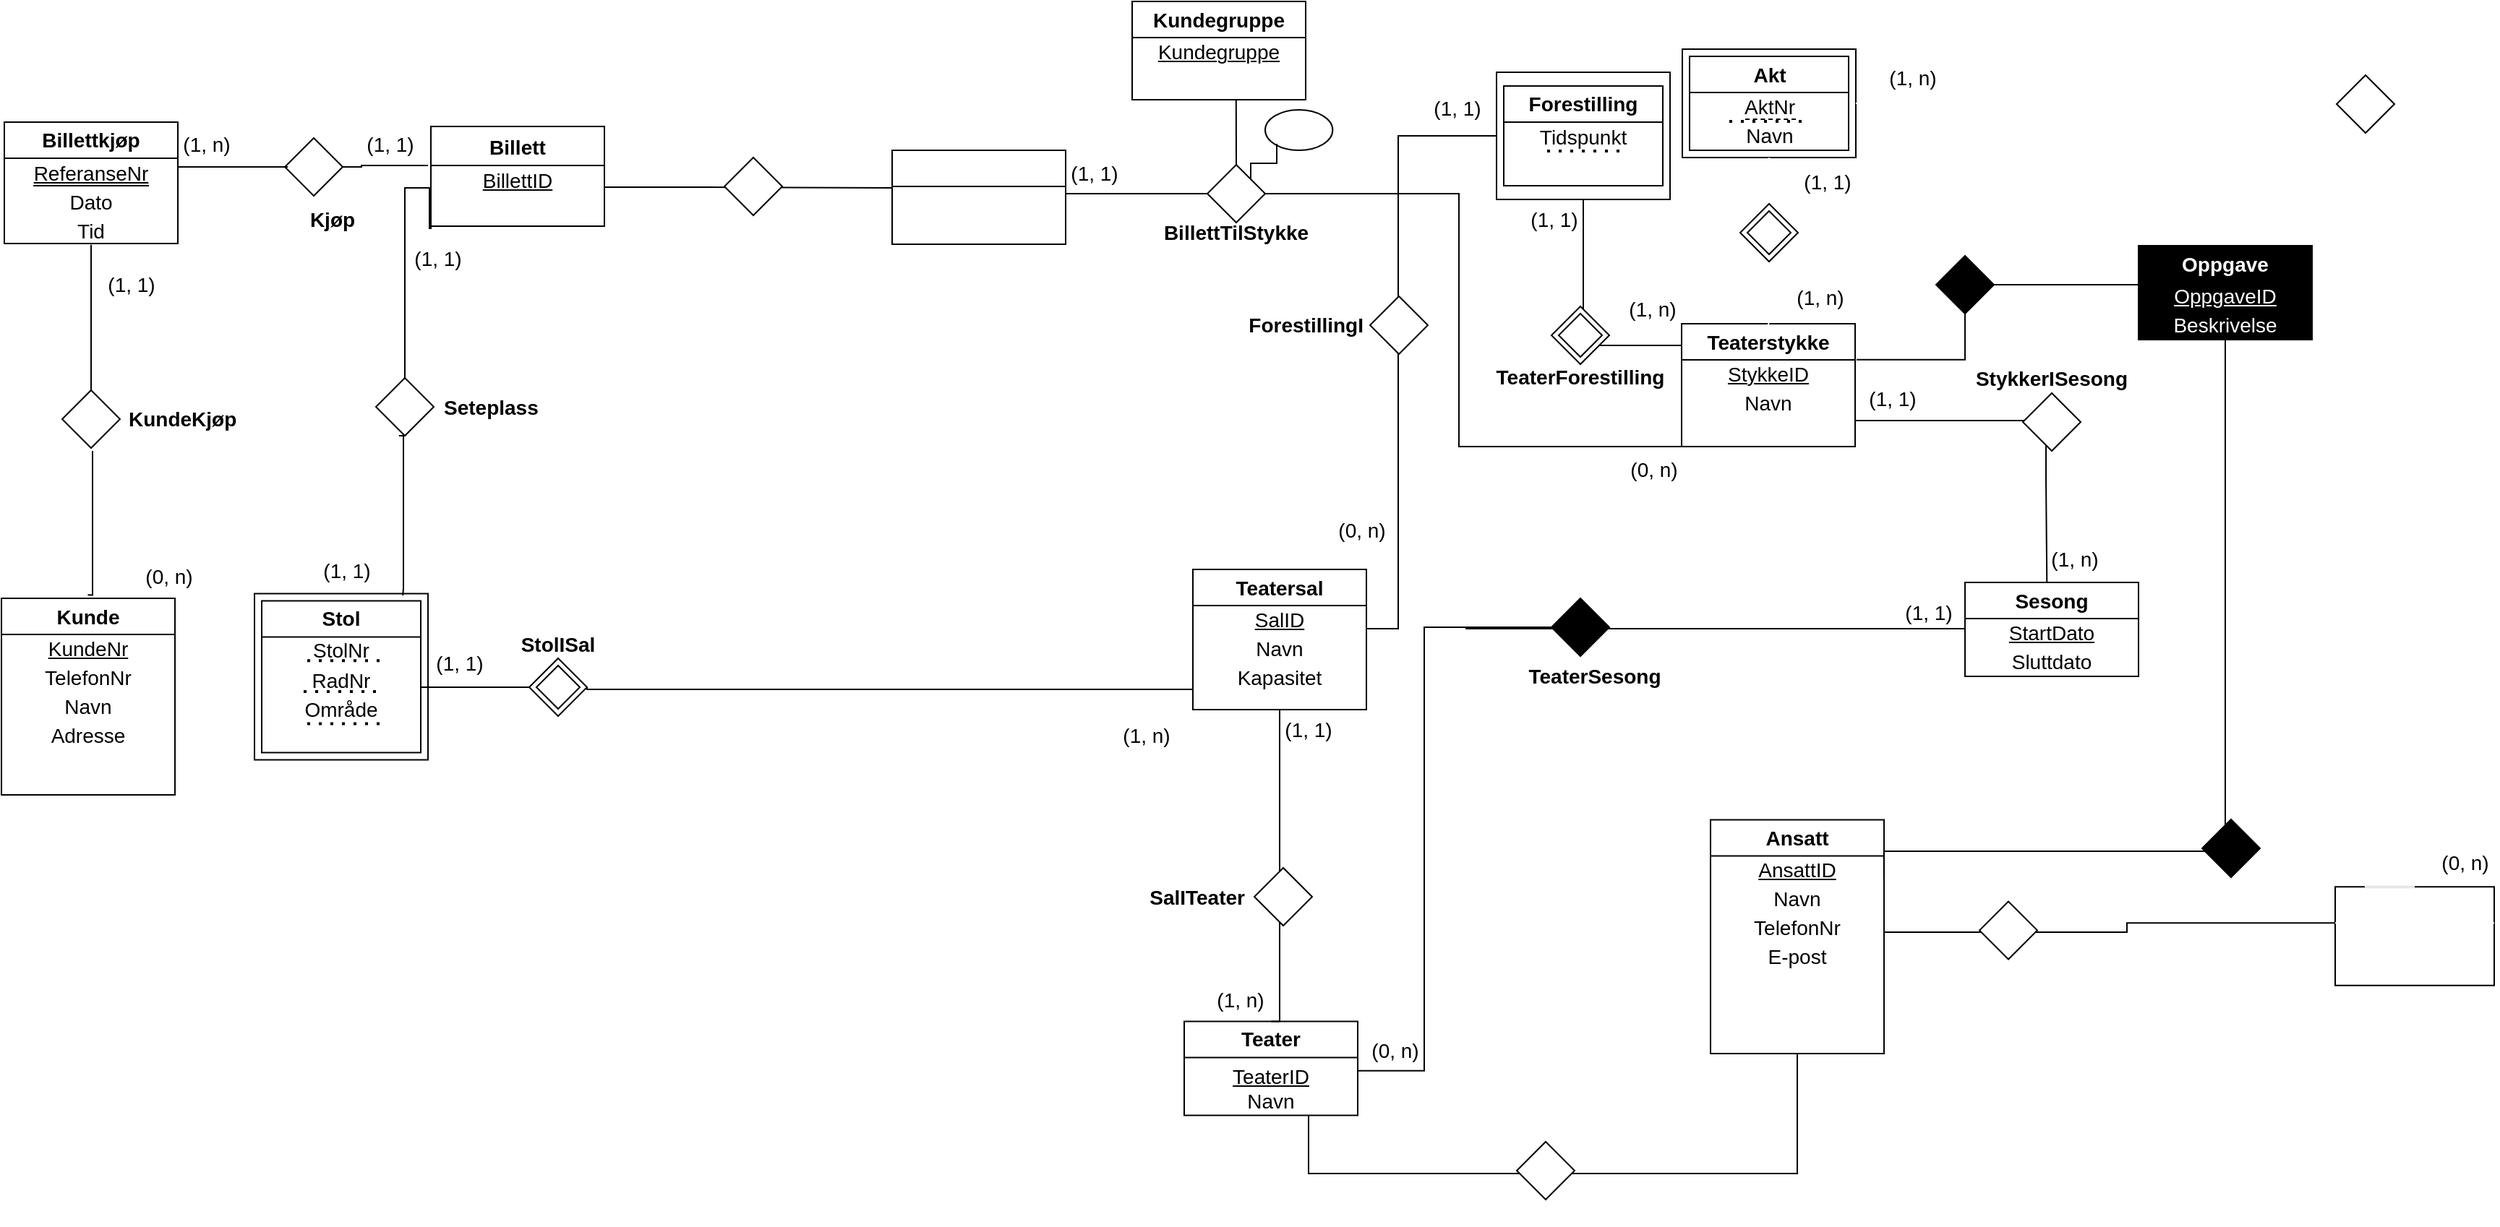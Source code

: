 <mxfile>
    <diagram id="6aBOskwQsQeoWCjWC5uv" name="Page-1">
        <mxGraphModel dx="982" dy="760" grid="1" gridSize="14" guides="1" tooltips="1" connect="1" arrows="1" fold="1" page="1" pageScale="1" pageWidth="3300" pageHeight="4681" math="0" shadow="0">
            <root>
                <mxCell id="0"/>
                <mxCell id="1" parent="0"/>
                <mxCell id="17" value="" style="rounded=0;whiteSpace=wrap;html=1;fontSize=14;strokeColor=default;strokeWidth=1;" parent="1" vertex="1">
                    <mxGeometry x="182" y="581" width="120" height="136" as="geometry"/>
                </mxCell>
                <mxCell id="18" value="&lt;span style=&quot;font-size: 14px;&quot;&gt;&lt;b&gt;Kunde&lt;/b&gt;&lt;/span&gt;" style="text;strokeColor=none;align=center;fillColor=none;html=1;verticalAlign=middle;whiteSpace=wrap;rounded=0;strokeWidth=1;" parent="1" vertex="1">
                    <mxGeometry x="182" y="581" width="120" height="25" as="geometry"/>
                </mxCell>
                <mxCell id="19" style="edgeStyle=none;html=1;exitX=0;exitY=0;exitDx=0;exitDy=0;entryX=1;entryY=0;entryDx=0;entryDy=0;endArrow=none;endFill=0;" parent="1" edge="1">
                    <mxGeometry relative="1" as="geometry">
                        <mxPoint x="182" y="606" as="sourcePoint"/>
                        <mxPoint x="302" y="606" as="targetPoint"/>
                    </mxGeometry>
                </mxCell>
                <mxCell id="20" value="&lt;span style=&quot;font-size: 14px;&quot;&gt;TelefonNr&lt;/span&gt;" style="text;strokeColor=none;align=center;fillColor=none;html=1;verticalAlign=middle;whiteSpace=wrap;rounded=0;strokeWidth=1;fontStyle=0" parent="1" vertex="1">
                    <mxGeometry x="182" y="626" width="120" height="20" as="geometry"/>
                </mxCell>
                <mxCell id="21" value="&lt;span style=&quot;font-size: 14px;&quot;&gt;Navn&lt;/span&gt;" style="text;strokeColor=none;align=center;fillColor=none;html=1;verticalAlign=middle;whiteSpace=wrap;rounded=0;strokeWidth=1;fontStyle=0" parent="1" vertex="1">
                    <mxGeometry x="182" y="646" width="120" height="20" as="geometry"/>
                </mxCell>
                <mxCell id="22" value="&lt;span style=&quot;font-size: 14px;&quot;&gt;Adresse&lt;/span&gt;" style="text;strokeColor=none;align=center;fillColor=none;html=1;verticalAlign=middle;whiteSpace=wrap;rounded=0;strokeWidth=1;fontStyle=0" parent="1" vertex="1">
                    <mxGeometry x="182" y="666" width="120" height="20" as="geometry"/>
                </mxCell>
                <mxCell id="25" value="&lt;span style=&quot;font-size: 14px;&quot;&gt;&lt;u&gt;KundeNr&lt;/u&gt;&lt;/span&gt;" style="text;strokeColor=none;align=center;fillColor=none;html=1;verticalAlign=middle;whiteSpace=wrap;rounded=0;strokeWidth=1;labelPosition=center;verticalLabelPosition=middle;" parent="1" vertex="1">
                    <mxGeometry x="182" y="606" width="120" height="20" as="geometry"/>
                </mxCell>
                <mxCell id="27" value="" style="rounded=0;whiteSpace=wrap;html=1;fontSize=14;strokeColor=default;strokeWidth=1;" parent="1" vertex="1">
                    <mxGeometry x="1006" y="561" width="120" height="97" as="geometry"/>
                </mxCell>
                <mxCell id="28" value="&lt;span style=&quot;font-size: 14px;&quot;&gt;&lt;b&gt;Teatersal&lt;/b&gt;&lt;/span&gt;" style="text;strokeColor=none;align=center;fillColor=none;html=1;verticalAlign=middle;whiteSpace=wrap;rounded=0;strokeWidth=1;" parent="1" vertex="1">
                    <mxGeometry x="1006" y="561" width="120" height="25" as="geometry"/>
                </mxCell>
                <mxCell id="29" style="edgeStyle=none;html=1;exitX=0;exitY=0;exitDx=0;exitDy=0;entryX=1;entryY=0;entryDx=0;entryDy=0;endArrow=none;endFill=0;" parent="1" edge="1">
                    <mxGeometry relative="1" as="geometry">
                        <mxPoint x="1006" y="586" as="sourcePoint"/>
                        <mxPoint x="1126" y="586" as="targetPoint"/>
                    </mxGeometry>
                </mxCell>
                <mxCell id="30" value="&lt;span style=&quot;font-size: 14px;&quot;&gt;Navn&lt;/span&gt;" style="text;strokeColor=none;align=center;fillColor=none;html=1;verticalAlign=middle;whiteSpace=wrap;rounded=0;strokeWidth=1;fontStyle=0" parent="1" vertex="1">
                    <mxGeometry x="1006" y="606" width="120" height="20" as="geometry"/>
                </mxCell>
                <mxCell id="31" value="&lt;span style=&quot;font-size: 14px;&quot;&gt;Kapasitet&lt;/span&gt;" style="text;strokeColor=none;align=center;fillColor=none;html=1;verticalAlign=middle;whiteSpace=wrap;rounded=0;strokeWidth=1;fontStyle=0" parent="1" vertex="1">
                    <mxGeometry x="1006" y="626" width="120" height="20" as="geometry"/>
                </mxCell>
                <mxCell id="35" value="&lt;span style=&quot;font-size: 14px;&quot;&gt;&lt;u&gt;SalID&lt;/u&gt;&lt;/span&gt;" style="text;strokeColor=none;align=center;fillColor=none;html=1;verticalAlign=middle;whiteSpace=wrap;rounded=0;strokeWidth=1;labelPosition=center;verticalLabelPosition=middle;" parent="1" vertex="1">
                    <mxGeometry x="1006" y="586" width="120" height="20" as="geometry"/>
                </mxCell>
                <mxCell id="45" value="" style="rounded=0;whiteSpace=wrap;html=1;fontSize=14;strokeColor=default;strokeWidth=1;" parent="1" vertex="1">
                    <mxGeometry x="1216" y="217" width="120" height="88" as="geometry"/>
                </mxCell>
                <mxCell id="46" value="" style="rounded=0;whiteSpace=wrap;html=1;fontSize=14;strokeColor=default;strokeWidth=1;" parent="1" vertex="1">
                    <mxGeometry x="1221" y="226.5" width="110" height="69" as="geometry"/>
                </mxCell>
                <mxCell id="47" value="&lt;span style=&quot;font-size: 14px;&quot;&gt;&lt;b&gt;Forestilling&lt;/b&gt;&lt;/span&gt;" style="text;strokeColor=none;align=center;fillColor=none;html=1;verticalAlign=middle;whiteSpace=wrap;rounded=0;strokeWidth=1;" parent="1" vertex="1">
                    <mxGeometry x="1221" y="226.5" width="110" height="25" as="geometry"/>
                </mxCell>
                <mxCell id="50" style="edgeStyle=none;html=1;exitX=0;exitY=0;exitDx=0;exitDy=0;entryX=1;entryY=0;entryDx=0;entryDy=0;endArrow=none;endFill=0;" parent="1" edge="1">
                    <mxGeometry relative="1" as="geometry">
                        <mxPoint x="1221" y="251.5" as="sourcePoint"/>
                        <mxPoint x="1331" y="251.5" as="targetPoint"/>
                    </mxGeometry>
                </mxCell>
                <mxCell id="52" value="&lt;span style=&quot;font-size: 14px;&quot;&gt;Tidspunkt&lt;/span&gt;" style="text;strokeColor=none;align=center;fillColor=none;html=1;verticalAlign=middle;whiteSpace=wrap;rounded=0;strokeWidth=1;fontStyle=0" parent="1" vertex="1">
                    <mxGeometry x="1221" y="251.5" width="110" height="20" as="geometry"/>
                </mxCell>
                <mxCell id="53" value="" style="rounded=0;whiteSpace=wrap;html=1;fontSize=14;strokeColor=default;strokeWidth=1;" parent="1" vertex="1">
                    <mxGeometry x="1344" y="391" width="120" height="85" as="geometry"/>
                </mxCell>
                <mxCell id="54" value="&lt;span style=&quot;font-size: 14px;&quot;&gt;&lt;b&gt;Teaterstykke&lt;/b&gt;&lt;/span&gt;" style="text;strokeColor=none;align=center;fillColor=none;html=1;verticalAlign=middle;whiteSpace=wrap;rounded=0;strokeWidth=1;" parent="1" vertex="1">
                    <mxGeometry x="1344" y="391" width="120" height="25" as="geometry"/>
                </mxCell>
                <mxCell id="55" style="edgeStyle=none;html=1;exitX=0;exitY=0;exitDx=0;exitDy=0;entryX=1;entryY=0;entryDx=0;entryDy=0;endArrow=none;endFill=0;" parent="1" edge="1">
                    <mxGeometry relative="1" as="geometry">
                        <mxPoint x="1344" y="416" as="sourcePoint"/>
                        <mxPoint x="1464" y="416" as="targetPoint"/>
                    </mxGeometry>
                </mxCell>
                <mxCell id="56" value="&lt;span style=&quot;font-size: 14px;&quot;&gt;Navn&lt;/span&gt;" style="text;strokeColor=none;align=center;fillColor=none;html=1;verticalAlign=middle;whiteSpace=wrap;rounded=0;strokeWidth=1;fontStyle=0" parent="1" vertex="1">
                    <mxGeometry x="1344" y="436" width="120" height="20" as="geometry"/>
                </mxCell>
                <mxCell id="61" value="&lt;span style=&quot;font-size: 14px;&quot;&gt;StykkeID&lt;/span&gt;" style="text;strokeColor=none;align=center;fillColor=none;html=1;verticalAlign=middle;whiteSpace=wrap;rounded=0;strokeWidth=1;labelPosition=center;verticalLabelPosition=middle;fontStyle=4" parent="1" vertex="1">
                    <mxGeometry x="1344" y="416" width="120" height="20" as="geometry"/>
                </mxCell>
                <mxCell id="62" value="" style="rounded=0;whiteSpace=wrap;html=1;fontSize=14;strokeColor=default;strokeWidth=1;" parent="1" vertex="1">
                    <mxGeometry x="479" y="254.5" width="120" height="69" as="geometry"/>
                </mxCell>
                <mxCell id="63" value="&lt;span style=&quot;font-size: 14px;&quot;&gt;&lt;b&gt;Billett&lt;/b&gt;&lt;/span&gt;" style="text;strokeColor=none;align=center;fillColor=none;html=1;verticalAlign=middle;whiteSpace=wrap;rounded=0;strokeWidth=1;" parent="1" vertex="1">
                    <mxGeometry x="479" y="256.5" width="120" height="25" as="geometry"/>
                </mxCell>
                <mxCell id="64" style="edgeStyle=none;html=1;exitX=0;exitY=0;exitDx=0;exitDy=0;entryX=1;entryY=0;entryDx=0;entryDy=0;endArrow=none;endFill=0;" parent="1" edge="1">
                    <mxGeometry relative="1" as="geometry">
                        <mxPoint x="479" y="281.5" as="sourcePoint"/>
                        <mxPoint x="599" y="281.5" as="targetPoint"/>
                    </mxGeometry>
                </mxCell>
                <mxCell id="70" value="&lt;span style=&quot;font-size: 14px;&quot;&gt;BillettID&lt;/span&gt;" style="text;strokeColor=none;align=center;fillColor=none;html=1;verticalAlign=middle;whiteSpace=wrap;rounded=0;strokeWidth=1;labelPosition=center;verticalLabelPosition=middle;fontStyle=4" parent="1" vertex="1">
                    <mxGeometry x="479" y="281.5" width="120" height="20" as="geometry"/>
                </mxCell>
                <mxCell id="84" value="" style="rounded=0;whiteSpace=wrap;html=1;fontSize=14;strokeColor=default;strokeWidth=1;" parent="1" vertex="1">
                    <mxGeometry x="357" y="577.75" width="120" height="115" as="geometry"/>
                </mxCell>
                <mxCell id="85" value="" style="rounded=0;whiteSpace=wrap;html=1;fontSize=14;strokeColor=default;strokeWidth=1;" parent="1" vertex="1">
                    <mxGeometry x="362" y="582.75" width="110" height="105" as="geometry"/>
                </mxCell>
                <mxCell id="86" value="&lt;span style=&quot;font-size: 14px;&quot;&gt;&lt;b&gt;Stol&lt;/b&gt;&lt;/span&gt;" style="text;strokeColor=none;align=center;fillColor=none;html=1;verticalAlign=middle;whiteSpace=wrap;rounded=0;strokeWidth=1;" parent="1" vertex="1">
                    <mxGeometry x="362" y="582.75" width="110" height="25" as="geometry"/>
                </mxCell>
                <mxCell id="87" value="&lt;span style=&quot;font-size: 14px;&quot;&gt;RadNr&lt;/span&gt;" style="text;strokeColor=none;align=center;fillColor=none;html=1;verticalAlign=middle;whiteSpace=wrap;rounded=0;strokeWidth=1;fontStyle=0" parent="1" vertex="1">
                    <mxGeometry x="362" y="627.75" width="110" height="20" as="geometry"/>
                </mxCell>
                <mxCell id="88" value="&lt;span style=&quot;font-size: 14px;&quot;&gt;Område&lt;/span&gt;" style="text;strokeColor=none;align=center;fillColor=none;html=1;verticalAlign=middle;whiteSpace=wrap;rounded=0;strokeWidth=1;fontStyle=0" parent="1" vertex="1">
                    <mxGeometry x="362" y="647.75" width="110" height="20" as="geometry"/>
                </mxCell>
                <mxCell id="89" style="edgeStyle=none;html=1;exitX=0;exitY=0;exitDx=0;exitDy=0;entryX=1;entryY=0;entryDx=0;entryDy=0;endArrow=none;endFill=0;" parent="1" edge="1">
                    <mxGeometry relative="1" as="geometry">
                        <mxPoint x="362" y="607.75" as="sourcePoint"/>
                        <mxPoint x="472" y="607.75" as="targetPoint"/>
                    </mxGeometry>
                </mxCell>
                <mxCell id="91" value="&lt;span style=&quot;font-size: 14px;&quot;&gt;StolNr&lt;/span&gt;" style="text;strokeColor=none;align=center;fillColor=none;html=1;verticalAlign=middle;whiteSpace=wrap;rounded=0;strokeWidth=1;fontStyle=0" parent="1" vertex="1">
                    <mxGeometry x="362" y="608.75" width="110" height="16.5" as="geometry"/>
                </mxCell>
                <mxCell id="129" value="" style="rounded=0;whiteSpace=wrap;html=1;fontSize=14;strokeColor=default;strokeWidth=1;glass=0;labelBorderColor=none;fillColor=none;" parent="1" vertex="1">
                    <mxGeometry x="1344.5" y="201" width="120" height="75" as="geometry"/>
                </mxCell>
                <mxCell id="130" value="" style="rounded=0;whiteSpace=wrap;html=1;fontSize=14;strokeColor=default;strokeWidth=1;glass=0;labelBorderColor=none;fillColor=none;" parent="1" vertex="1">
                    <mxGeometry x="1349.5" y="206" width="110" height="65" as="geometry"/>
                </mxCell>
                <mxCell id="131" value="&lt;b&gt;&lt;font style=&quot;font-size: 14px;&quot;&gt;Akt&lt;/font&gt;&lt;/b&gt;" style="text;strokeColor=none;align=center;fillColor=none;html=1;verticalAlign=middle;whiteSpace=wrap;rounded=0;strokeWidth=1;glass=0;labelBorderColor=none;" parent="1" vertex="1">
                    <mxGeometry x="1349.5" y="206" width="110" height="25" as="geometry"/>
                </mxCell>
                <mxCell id="132" value="&lt;span style=&quot;border-bottom: 1px dashed black;&quot;&gt;&lt;font style=&quot;font-size: 14px;&quot;&gt;AktNr&lt;/font&gt;&lt;/span&gt;" style="text;align=center;html=1;verticalAlign=middle;whiteSpace=wrap;rounded=0;strokeWidth=1;glass=0;labelBorderColor=none;strokeColor=none;fillColor=none;labelBackgroundColor=none;fontStyle=0" parent="1" vertex="1">
                    <mxGeometry x="1349.5" y="231" width="110" height="20" as="geometry"/>
                </mxCell>
                <mxCell id="133" value="&lt;span style=&quot;font-size: 14px;&quot;&gt;Navn&lt;/span&gt;" style="text;strokeColor=none;align=center;fillColor=none;html=1;verticalAlign=middle;whiteSpace=wrap;rounded=0;strokeWidth=1;glass=0;labelBorderColor=none;" parent="1" vertex="1">
                    <mxGeometry x="1349.5" y="251" width="110" height="20" as="geometry"/>
                </mxCell>
                <mxCell id="134" style="edgeStyle=none;html=1;exitX=0;exitY=0;exitDx=0;exitDy=0;entryX=1;entryY=0;entryDx=0;entryDy=0;endArrow=none;endFill=0;" parent="1" source="132" target="132" edge="1">
                    <mxGeometry relative="1" as="geometry"/>
                </mxCell>
                <mxCell id="136" value="&lt;b&gt;TeaterForestilling&lt;/b&gt;" style="text;strokeColor=none;align=center;fillColor=none;html=1;verticalAlign=middle;whiteSpace=wrap;rounded=0;fontSize=14;glass=0;labelBorderColor=none;strokeWidth=2;" parent="1" vertex="1">
                    <mxGeometry x="1244" y="418" width="60" height="20" as="geometry"/>
                </mxCell>
                <mxCell id="143" value="" style="rounded=0;whiteSpace=wrap;html=1;fontSize=14;strokeColor=default;strokeWidth=1;" parent="1" vertex="1">
                    <mxGeometry x="1364" y="734.25" width="120" height="161.75" as="geometry"/>
                </mxCell>
                <mxCell id="144" value="&lt;span style=&quot;font-size: 14px;&quot;&gt;&lt;b&gt;Ansatt&lt;/b&gt;&lt;/span&gt;" style="text;strokeColor=none;align=center;fillColor=none;html=1;verticalAlign=middle;whiteSpace=wrap;rounded=0;strokeWidth=1;" parent="1" vertex="1">
                    <mxGeometry x="1364" y="734.25" width="120" height="25" as="geometry"/>
                </mxCell>
                <mxCell id="145" style="edgeStyle=none;html=1;exitX=0;exitY=0;exitDx=0;exitDy=0;entryX=1;entryY=0;entryDx=0;entryDy=0;endArrow=none;endFill=0;" parent="1" edge="1">
                    <mxGeometry relative="1" as="geometry">
                        <mxPoint x="1364" y="759.25" as="sourcePoint"/>
                        <mxPoint x="1484" y="759.25" as="targetPoint"/>
                    </mxGeometry>
                </mxCell>
                <mxCell id="146" value="&lt;span style=&quot;font-size: 14px;&quot;&gt;Navn&lt;/span&gt;" style="text;strokeColor=none;align=center;fillColor=none;html=1;verticalAlign=middle;whiteSpace=wrap;rounded=0;strokeWidth=1;fontStyle=0" parent="1" vertex="1">
                    <mxGeometry x="1364" y="779.25" width="120" height="20" as="geometry"/>
                </mxCell>
                <mxCell id="147" value="&lt;span style=&quot;font-size: 14px;&quot;&gt;TelefonNr&lt;/span&gt;" style="text;strokeColor=none;align=center;fillColor=none;html=1;verticalAlign=middle;whiteSpace=wrap;rounded=0;strokeWidth=1;fontStyle=0" parent="1" vertex="1">
                    <mxGeometry x="1364" y="799.25" width="120" height="20" as="geometry"/>
                </mxCell>
                <mxCell id="148" value="&lt;span style=&quot;font-size: 14px;&quot;&gt;E-post&lt;/span&gt;" style="text;strokeColor=none;align=center;fillColor=none;html=1;verticalAlign=middle;whiteSpace=wrap;rounded=0;strokeWidth=1;fontStyle=0" parent="1" vertex="1">
                    <mxGeometry x="1364" y="819.25" width="120" height="20" as="geometry"/>
                </mxCell>
                <mxCell id="151" value="&lt;span style=&quot;font-size: 14px;&quot;&gt;&lt;u&gt;AnsattID&lt;/u&gt;&lt;/span&gt;" style="text;strokeColor=none;align=center;fillColor=none;html=1;verticalAlign=middle;whiteSpace=wrap;rounded=0;strokeWidth=1;labelPosition=center;verticalLabelPosition=middle;" parent="1" vertex="1">
                    <mxGeometry x="1364" y="759.25" width="120" height="20" as="geometry"/>
                </mxCell>
                <mxCell id="168" value="Status" style="text;html=1;align=center;verticalAlign=middle;resizable=0;points=[];autosize=1;strokeColor=none;fillColor=none;fontColor=#ffffff;" parent="1" vertex="1">
                    <mxGeometry x="1389" y="839.25" width="70" height="28" as="geometry"/>
                </mxCell>
                <mxCell id="170" value="" style="rounded=0;whiteSpace=wrap;html=1;fontSize=14;strokeColor=default;strokeWidth=1;fontColor=#ffffff;" parent="1" vertex="1">
                    <mxGeometry x="1796" y="780.62" width="110" height="68.25" as="geometry"/>
                </mxCell>
                <mxCell id="171" value="&lt;span style=&quot;font-size: 14px;&quot;&gt;&lt;b&gt;Rolle&lt;/b&gt;&lt;/span&gt;" style="text;strokeColor=none;align=center;fillColor=none;html=1;verticalAlign=middle;whiteSpace=wrap;rounded=0;strokeWidth=1;fontColor=#ffffff;" parent="1" vertex="1">
                    <mxGeometry x="1796" y="780.62" width="110" height="25" as="geometry"/>
                </mxCell>
                <mxCell id="172" value="&lt;span style=&quot;font-size: 14px;&quot;&gt;&lt;u&gt;RolleID&lt;/u&gt;&lt;/span&gt;" style="text;strokeColor=none;align=center;fillColor=none;html=1;verticalAlign=middle;whiteSpace=wrap;rounded=0;strokeWidth=1;labelPosition=center;verticalLabelPosition=middle;fontColor=#ffffff;" parent="1" vertex="1">
                    <mxGeometry x="1796" y="805.62" width="110" height="20" as="geometry"/>
                </mxCell>
                <mxCell id="173" style="edgeStyle=none;html=1;exitX=0;exitY=0;exitDx=0;exitDy=0;entryX=1;entryY=0;entryDx=0;entryDy=0;endArrow=none;endFill=0;strokeColor=#FFFFFF;fontColor=#ffffff;" parent="1" source="172" target="172" edge="1">
                    <mxGeometry relative="1" as="geometry"/>
                </mxCell>
                <mxCell id="183" value="" style="edgeStyle=segmentEdgeStyle;endArrow=none;html=1;curved=0;rounded=0;endSize=8;startSize=8;endFill=0;strokeColor=#FFFFFF;fontColor=#ffffff;exitX=1;exitY=0.5;exitDx=0;exitDy=0;entryX=0.5;entryY=0;entryDx=0;entryDy=0;startArrow=none;" parent="1" source="192" edge="1" target="171">
                    <mxGeometry width="50" height="50" relative="1" as="geometry">
                        <mxPoint x="1638" y="294" as="sourcePoint"/>
                        <mxPoint x="1750" y="728" as="targetPoint"/>
                        <Array as="points">
                            <mxPoint x="1817" y="239"/>
                            <mxPoint x="1817" y="781"/>
                        </Array>
                    </mxGeometry>
                </mxCell>
                <mxCell id="185" value="" style="edgeStyle=segmentEdgeStyle;endArrow=none;html=1;curved=0;rounded=0;endSize=8;startSize=8;endFill=0;strokeColor=#FFFFFF;fontColor=#ffffff;exitX=0.5;exitY=1;exitDx=0;exitDy=0;" parent="1" source="129" edge="1">
                    <mxGeometry width="50" height="50" relative="1" as="geometry">
                        <mxPoint x="1384.5" y="350" as="sourcePoint"/>
                        <mxPoint x="1404" y="392" as="targetPoint"/>
                        <Array as="points">
                            <mxPoint x="1404" y="387"/>
                        </Array>
                    </mxGeometry>
                </mxCell>
                <mxCell id="186" value="" style="rhombus;whiteSpace=wrap;html=1;fontSize=14;strokeColor=default;fontColor=#ffffff;" parent="1" vertex="1">
                    <mxGeometry x="1384.5" y="308" width="40" height="40" as="geometry"/>
                </mxCell>
                <mxCell id="187" value="&lt;b&gt;AktIStykke&lt;/b&gt;" style="text;strokeColor=none;align=center;fillColor=none;html=1;verticalAlign=middle;whiteSpace=wrap;rounded=0;fontSize=14;fontColor=#ffffff;" parent="1" vertex="1">
                    <mxGeometry x="1432.5" y="306" width="60" height="20" as="geometry"/>
                </mxCell>
                <mxCell id="188" value="" style="rhombus;whiteSpace=wrap;html=1;fontSize=14;strokeColor=default;fontColor=#ffffff;" parent="1" vertex="1">
                    <mxGeometry x="1389.5" y="313" width="30" height="30" as="geometry"/>
                </mxCell>
                <mxCell id="193" value="&lt;b&gt;DeltarIAkt&lt;/b&gt;" style="text;strokeColor=none;align=center;fillColor=none;html=1;verticalAlign=middle;whiteSpace=wrap;rounded=0;fontSize=14;fontColor=#ffffff;" parent="1" vertex="1">
                    <mxGeometry x="1846" y="229" width="60" height="20" as="geometry"/>
                </mxCell>
                <mxCell id="199" value="(0, n)" style="text;strokeColor=none;align=center;fillColor=none;html=1;verticalAlign=middle;whiteSpace=wrap;rounded=0;fontSize=14;" vertex="1" parent="1">
                    <mxGeometry x="1866" y="749.12" width="40" height="30" as="geometry"/>
                </mxCell>
                <mxCell id="201" value="(1, n)" style="text;strokeColor=none;align=center;fillColor=none;html=1;verticalAlign=middle;whiteSpace=wrap;rounded=0;fontSize=14;" vertex="1" parent="1">
                    <mxGeometry x="1484" y="206" width="40" height="30" as="geometry"/>
                </mxCell>
                <mxCell id="202" value="(1, 1)" style="text;strokeColor=none;align=center;fillColor=none;html=1;verticalAlign=middle;whiteSpace=wrap;rounded=0;fontSize=14;" vertex="1" parent="1">
                    <mxGeometry x="1425" y="278" width="40" height="30" as="geometry"/>
                </mxCell>
                <mxCell id="203" value="(1, n)" style="text;strokeColor=none;align=center;fillColor=none;html=1;verticalAlign=middle;whiteSpace=wrap;rounded=0;fontSize=14;" vertex="1" parent="1">
                    <mxGeometry x="1420" y="358" width="40" height="30" as="geometry"/>
                </mxCell>
                <mxCell id="217" value="" style="edgeStyle=segmentEdgeStyle;endArrow=none;html=1;curved=0;rounded=0;endSize=8;startSize=8;endFill=0;entryX=0;entryY=0.25;entryDx=0;entryDy=0;" edge="1" parent="1" source="223" target="61">
                    <mxGeometry width="50" height="50" relative="1" as="geometry">
                        <mxPoint x="1274" y="427" as="sourcePoint"/>
                        <mxPoint x="1258" y="420" as="targetPoint"/>
                        <Array as="points">
                            <mxPoint x="1344" y="406"/>
                        </Array>
                    </mxGeometry>
                </mxCell>
                <mxCell id="218" value="" style="edgeStyle=segmentEdgeStyle;endArrow=none;html=1;curved=0;rounded=0;endSize=8;startSize=8;endFill=0;exitX=0.5;exitY=1;exitDx=0;exitDy=0;entryX=0.5;entryY=0;entryDx=0;entryDy=0;" edge="1" parent="1" source="45" target="223">
                    <mxGeometry width="50" height="50" relative="1" as="geometry">
                        <mxPoint x="1190" y="364" as="sourcePoint"/>
                        <mxPoint x="1186" y="406" as="targetPoint"/>
                        <Array as="points">
                            <mxPoint x="1276" y="406"/>
                            <mxPoint x="1274" y="406"/>
                        </Array>
                    </mxGeometry>
                </mxCell>
                <mxCell id="219" value="(1, 1)" style="text;strokeColor=none;align=center;fillColor=none;html=1;verticalAlign=middle;whiteSpace=wrap;rounded=0;fontSize=14;" vertex="1" parent="1">
                    <mxGeometry x="1236" y="304" width="40" height="30" as="geometry"/>
                </mxCell>
                <mxCell id="220" value="(1, n)" style="text;strokeColor=none;align=center;fillColor=none;html=1;verticalAlign=middle;whiteSpace=wrap;rounded=0;fontSize=14;" vertex="1" parent="1">
                    <mxGeometry x="1304" y="366" width="40" height="30" as="geometry"/>
                </mxCell>
                <mxCell id="221" value="" style="rhombus;whiteSpace=wrap;html=1;fontSize=14;strokeColor=default;" vertex="1" parent="1">
                    <mxGeometry x="1254" y="379" width="40" height="40" as="geometry"/>
                </mxCell>
                <mxCell id="223" value="" style="rhombus;whiteSpace=wrap;html=1;fontSize=14;strokeColor=default;" vertex="1" parent="1">
                    <mxGeometry x="1259" y="384" width="30" height="30" as="geometry"/>
                </mxCell>
                <mxCell id="224" value="" style="rhombus;whiteSpace=wrap;html=1;fontSize=14;strokeColor=default;" vertex="1" parent="1">
                    <mxGeometry x="547.0" y="622.5" width="40" height="40" as="geometry"/>
                </mxCell>
                <mxCell id="225" value="&lt;b&gt;StolISal&lt;/b&gt;" style="text;strokeColor=none;align=center;fillColor=none;html=1;verticalAlign=middle;whiteSpace=wrap;rounded=0;fontSize=14;" vertex="1" parent="1">
                    <mxGeometry x="537" y="602.5" width="60" height="20" as="geometry"/>
                </mxCell>
                <mxCell id="226" value="" style="rhombus;whiteSpace=wrap;html=1;fontSize=14;strokeColor=default;" vertex="1" parent="1">
                    <mxGeometry x="552" y="627.5" width="30" height="30" as="geometry"/>
                </mxCell>
                <mxCell id="230" value="" style="edgeStyle=segmentEdgeStyle;endArrow=none;html=1;curved=0;rounded=0;endSize=8;startSize=8;endFill=0;entryX=1;entryY=1;entryDx=0;entryDy=0;exitX=0;exitY=0.5;exitDx=0;exitDy=0;" edge="1" parent="1" source="45" target="35">
                    <mxGeometry width="50" height="50" relative="1" as="geometry">
                        <mxPoint x="1127" y="350" as="sourcePoint"/>
                        <mxPoint x="1046" y="437.5" as="targetPoint"/>
                        <Array as="points">
                            <mxPoint x="1148" y="261"/>
                            <mxPoint x="1148" y="602"/>
                            <mxPoint x="1126" y="602"/>
                        </Array>
                    </mxGeometry>
                </mxCell>
                <mxCell id="386" value="Text" style="edgeLabel;html=1;align=center;verticalAlign=middle;resizable=0;points=[];fontColor=#FFFFFF;" vertex="1" connectable="0" parent="230">
                    <mxGeometry x="-0.094" y="-1" relative="1" as="geometry">
                        <mxPoint as="offset"/>
                    </mxGeometry>
                </mxCell>
                <mxCell id="232" value="" style="edgeStyle=segmentEdgeStyle;endArrow=none;html=1;curved=0;rounded=0;endSize=8;startSize=8;endFill=0;entryX=0;entryY=0.5;entryDx=0;entryDy=0;exitX=1;exitY=0;exitDx=0;exitDy=0;" edge="1" parent="1" source="88" target="224">
                    <mxGeometry width="50" height="50" relative="1" as="geometry">
                        <mxPoint x="493" y="645.5" as="sourcePoint"/>
                        <mxPoint x="533" y="645.5" as="targetPoint"/>
                        <Array as="points">
                            <mxPoint x="472" y="642.5"/>
                        </Array>
                    </mxGeometry>
                </mxCell>
                <mxCell id="233" value="" style="edgeStyle=segmentEdgeStyle;endArrow=none;html=1;curved=0;rounded=0;endSize=8;startSize=8;endFill=0;exitX=1;exitY=0.5;exitDx=0;exitDy=0;entryX=0;entryY=0.25;entryDx=0;entryDy=0;" edge="1" parent="1" source="224">
                    <mxGeometry width="50" height="50" relative="1" as="geometry">
                        <mxPoint x="952" y="658" as="sourcePoint"/>
                        <mxPoint x="1006" y="651" as="targetPoint"/>
                        <Array as="points">
                            <mxPoint x="1006" y="644"/>
                        </Array>
                    </mxGeometry>
                </mxCell>
                <mxCell id="242" value="" style="rounded=0;whiteSpace=wrap;html=1;fontSize=14;strokeColor=default;strokeWidth=1;" vertex="1" parent="1">
                    <mxGeometry x="964" y="168" width="120" height="68" as="geometry"/>
                </mxCell>
                <mxCell id="243" value="&lt;b&gt;&lt;font style=&quot;font-size: 14px;&quot;&gt;Kundegruppe&lt;/font&gt;&lt;/b&gt;" style="text;strokeColor=none;align=center;fillColor=none;html=1;verticalAlign=middle;whiteSpace=wrap;rounded=0;strokeWidth=1;" vertex="1" parent="1">
                    <mxGeometry x="964" y="168" width="120" height="25" as="geometry"/>
                </mxCell>
                <mxCell id="244" style="edgeStyle=none;html=1;exitX=0;exitY=0;exitDx=0;exitDy=0;entryX=1;entryY=0;entryDx=0;entryDy=0;endArrow=none;endFill=0;" edge="1" parent="1">
                    <mxGeometry relative="1" as="geometry">
                        <mxPoint x="964" y="193" as="sourcePoint"/>
                        <mxPoint x="1084" y="193" as="targetPoint"/>
                    </mxGeometry>
                </mxCell>
                <mxCell id="248" value="&lt;span style=&quot;font-size: 14px;&quot;&gt;Kundegruppe&lt;/span&gt;" style="text;strokeColor=none;align=center;fillColor=none;html=1;verticalAlign=middle;whiteSpace=wrap;rounded=0;strokeWidth=1;labelPosition=center;verticalLabelPosition=middle;fontStyle=4" vertex="1" parent="1">
                    <mxGeometry x="964" y="193" width="120" height="20" as="geometry"/>
                </mxCell>
                <mxCell id="250" value="(1, n)" style="text;strokeColor=none;align=center;fillColor=none;html=1;verticalAlign=middle;whiteSpace=wrap;rounded=0;fontSize=14;" vertex="1" parent="1">
                    <mxGeometry x="954" y="661" width="40" height="30" as="geometry"/>
                </mxCell>
                <mxCell id="251" value="(1, 1)" style="text;strokeColor=none;align=center;fillColor=none;html=1;verticalAlign=middle;whiteSpace=wrap;rounded=0;fontSize=14;" vertex="1" parent="1">
                    <mxGeometry x="479" y="610.5" width="40" height="30" as="geometry"/>
                </mxCell>
                <mxCell id="259" style="edgeStyle=none;html=1;exitX=0.5;exitY=1;exitDx=0;exitDy=0;entryX=0.5;entryY=1;entryDx=0;entryDy=0;" edge="1" parent="1" source="252" target="256">
                    <mxGeometry relative="1" as="geometry"/>
                </mxCell>
                <mxCell id="252" value="" style="rounded=0;whiteSpace=wrap;html=1;fontSize=14;strokeColor=default;strokeWidth=1;" vertex="1" parent="1">
                    <mxGeometry x="184" y="251.5" width="120" height="84" as="geometry"/>
                </mxCell>
                <mxCell id="253" value="&lt;b&gt;&lt;font style=&quot;font-size: 14px;&quot;&gt;Billettkjøp&lt;/font&gt;&lt;/b&gt;" style="text;strokeColor=none;align=center;fillColor=none;html=1;verticalAlign=middle;whiteSpace=wrap;rounded=0;strokeWidth=1;" vertex="1" parent="1">
                    <mxGeometry x="184" y="251.5" width="120" height="25" as="geometry"/>
                </mxCell>
                <mxCell id="254" style="edgeStyle=none;html=1;exitX=0;exitY=0;exitDx=0;exitDy=0;entryX=1;entryY=0;entryDx=0;entryDy=0;endArrow=none;endFill=0;" edge="1" parent="1">
                    <mxGeometry relative="1" as="geometry">
                        <mxPoint x="184" y="276.5" as="sourcePoint"/>
                        <mxPoint x="304" y="276.5" as="targetPoint"/>
                    </mxGeometry>
                </mxCell>
                <mxCell id="255" value="&lt;font style=&quot;font-size: 14px;&quot;&gt;Dato&lt;/font&gt;" style="text;strokeColor=none;align=center;fillColor=none;html=1;verticalAlign=middle;whiteSpace=wrap;rounded=0;strokeWidth=1;fontStyle=0" vertex="1" parent="1">
                    <mxGeometry x="184" y="296.5" width="120" height="20" as="geometry"/>
                </mxCell>
                <mxCell id="256" value="&lt;font style=&quot;font-size: 14px;&quot;&gt;Tid&lt;br&gt;&lt;/font&gt;" style="text;strokeColor=none;align=center;fillColor=none;html=1;verticalAlign=middle;whiteSpace=wrap;rounded=0;strokeWidth=1;fontStyle=0" vertex="1" parent="1">
                    <mxGeometry x="184" y="316.5" width="120" height="20" as="geometry"/>
                </mxCell>
                <mxCell id="258" value="&lt;span style=&quot;border-bottom: 1px solid black&quot;&gt;&lt;font style=&quot;font-size: 14px;&quot;&gt;&lt;u&gt;ReferanseNr&lt;/u&gt;&lt;/font&gt;&lt;/span&gt;" style="text;strokeColor=none;align=center;fillColor=none;html=1;verticalAlign=middle;whiteSpace=wrap;rounded=0;strokeWidth=1;labelPosition=center;verticalLabelPosition=middle;" vertex="1" parent="1">
                    <mxGeometry x="184" y="276.5" width="120" height="20" as="geometry"/>
                </mxCell>
                <mxCell id="266" value="" style="rhombus;whiteSpace=wrap;html=1;fontSize=14;strokeColor=default;" vertex="1" parent="1">
                    <mxGeometry x="1016.0" y="281" width="40" height="40" as="geometry"/>
                </mxCell>
                <mxCell id="267" value="&lt;b&gt;BillettTilStykke&lt;/b&gt;" style="text;strokeColor=none;align=center;fillColor=none;html=1;verticalAlign=middle;whiteSpace=wrap;rounded=0;fontSize=14;" vertex="1" parent="1">
                    <mxGeometry x="1006" y="318" width="60" height="20" as="geometry"/>
                </mxCell>
                <mxCell id="276" value="" style="rhombus;whiteSpace=wrap;html=1;fontSize=14;strokeColor=default;" vertex="1" parent="1">
                    <mxGeometry x="224.0" y="437" width="40" height="40" as="geometry"/>
                </mxCell>
                <mxCell id="277" value="&lt;b&gt;KundeKjøp&lt;/b&gt;" style="text;strokeColor=none;align=left;fillColor=none;html=1;verticalAlign=middle;whiteSpace=wrap;rounded=0;fontSize=14;" vertex="1" parent="1">
                    <mxGeometry x="268" y="447" width="60" height="20" as="geometry"/>
                </mxCell>
                <mxCell id="279" value="" style="edgeStyle=segmentEdgeStyle;endArrow=none;html=1;curved=0;rounded=0;endSize=8;startSize=8;endFill=0;entryX=0.606;entryY=-0.093;entryDx=0;entryDy=0;entryPerimeter=0;" edge="1" parent="1">
                    <mxGeometry width="50" height="50" relative="1" as="geometry">
                        <mxPoint x="245" y="479" as="sourcePoint"/>
                        <mxPoint x="241.72" y="578.675" as="targetPoint"/>
                        <Array as="points">
                            <mxPoint x="245" y="579"/>
                        </Array>
                    </mxGeometry>
                </mxCell>
                <mxCell id="280" value="" style="edgeStyle=segmentEdgeStyle;endArrow=none;html=1;curved=0;rounded=0;endSize=8;startSize=8;endFill=0;entryX=0.5;entryY=0;entryDx=0;entryDy=0;exitX=0.5;exitY=1;exitDx=0;exitDy=0;" edge="1" parent="1" source="256" target="276">
                    <mxGeometry width="50" height="50" relative="1" as="geometry">
                        <mxPoint x="352" y="381" as="sourcePoint"/>
                        <mxPoint x="352" y="421" as="targetPoint"/>
                        <Array as="points">
                            <mxPoint x="244" y="437"/>
                        </Array>
                    </mxGeometry>
                </mxCell>
                <mxCell id="281" value="" style="rhombus;whiteSpace=wrap;html=1;fontSize=14;strokeColor=default;" vertex="1" parent="1">
                    <mxGeometry x="378.0" y="262.5" width="40" height="40" as="geometry"/>
                </mxCell>
                <mxCell id="282" value="&lt;b&gt;Kjøp&lt;/b&gt;" style="text;strokeColor=none;align=center;fillColor=none;html=1;verticalAlign=middle;whiteSpace=wrap;rounded=0;fontSize=14;" vertex="1" parent="1">
                    <mxGeometry x="381" y="308.5" width="60" height="20" as="geometry"/>
                </mxCell>
                <mxCell id="283" value="" style="edgeStyle=segmentEdgeStyle;endArrow=none;html=1;curved=0;rounded=0;endSize=8;startSize=8;endFill=0;" edge="1" parent="1">
                    <mxGeometry width="50" height="50" relative="1" as="geometry">
                        <mxPoint x="304" y="282.5" as="sourcePoint"/>
                        <mxPoint x="380" y="283" as="targetPoint"/>
                    </mxGeometry>
                </mxCell>
                <mxCell id="284" value="" style="edgeStyle=segmentEdgeStyle;endArrow=none;html=1;curved=0;rounded=0;endSize=8;startSize=8;endFill=0;exitX=1;exitY=0.5;exitDx=0;exitDy=0;" edge="1" parent="1" source="281">
                    <mxGeometry width="50" height="50" relative="1" as="geometry">
                        <mxPoint x="437" y="281.5" as="sourcePoint"/>
                        <mxPoint x="477" y="281.5" as="targetPoint"/>
                        <Array as="points">
                            <mxPoint x="431" y="281.5"/>
                        </Array>
                    </mxGeometry>
                </mxCell>
                <mxCell id="286" value="" style="rhombus;whiteSpace=wrap;html=1;fontSize=14;strokeColor=default;" vertex="1" parent="1">
                    <mxGeometry x="441.0" y="428.5" width="40" height="40" as="geometry"/>
                </mxCell>
                <mxCell id="287" value="&lt;b&gt;Seteplass&lt;/b&gt;" style="text;strokeColor=none;align=left;fillColor=none;html=1;verticalAlign=middle;whiteSpace=wrap;rounded=0;fontSize=14;" vertex="1" parent="1">
                    <mxGeometry x="486" y="438.5" width="60" height="20" as="geometry"/>
                </mxCell>
                <mxCell id="288" value="" style="edgeStyle=segmentEdgeStyle;endArrow=none;html=1;curved=0;rounded=0;endSize=8;startSize=8;endFill=0;exitX=0.5;exitY=1;exitDx=0;exitDy=0;entryX=0.855;entryY=0.011;entryDx=0;entryDy=0;entryPerimeter=0;" edge="1" parent="1" target="84">
                    <mxGeometry width="50" height="50" relative="1" as="geometry">
                        <mxPoint x="457" y="468.5" as="sourcePoint"/>
                        <mxPoint x="460" y="574" as="targetPoint"/>
                        <Array as="points">
                            <mxPoint x="460" y="469"/>
                            <mxPoint x="460" y="574"/>
                            <mxPoint x="460" y="574"/>
                        </Array>
                    </mxGeometry>
                </mxCell>
                <mxCell id="289" value="" style="edgeStyle=segmentEdgeStyle;endArrow=none;html=1;curved=0;rounded=0;endSize=8;startSize=8;endFill=0;entryX=0.5;entryY=0;entryDx=0;entryDy=0;exitX=0;exitY=0.75;exitDx=0;exitDy=0;" edge="1" parent="1" source="70" target="286">
                    <mxGeometry width="50" height="50" relative="1" as="geometry">
                        <mxPoint x="535" y="365.5" as="sourcePoint"/>
                        <mxPoint x="460.44" y="403.5" as="targetPoint"/>
                        <Array as="points">
                            <mxPoint x="479" y="325"/>
                            <mxPoint x="478" y="325"/>
                            <mxPoint x="478" y="297"/>
                            <mxPoint x="461" y="297"/>
                        </Array>
                    </mxGeometry>
                </mxCell>
                <mxCell id="292" value="(1, 1)" style="text;strokeColor=none;align=center;fillColor=none;html=1;verticalAlign=middle;whiteSpace=wrap;rounded=0;fontSize=14;" vertex="1" parent="1">
                    <mxGeometry x="464" y="331" width="40" height="30" as="geometry"/>
                </mxCell>
                <mxCell id="293" value="(1, 1)" style="text;strokeColor=none;align=center;fillColor=none;html=1;verticalAlign=middle;whiteSpace=wrap;rounded=0;fontSize=14;" vertex="1" parent="1">
                    <mxGeometry x="401" y="546.5" width="40" height="30" as="geometry"/>
                </mxCell>
                <mxCell id="294" value="(1, 1)" style="text;strokeColor=none;align=center;fillColor=none;html=1;verticalAlign=middle;whiteSpace=wrap;rounded=0;fontSize=14;" vertex="1" parent="1">
                    <mxGeometry x="918" y="271.5" width="40" height="30" as="geometry"/>
                </mxCell>
                <mxCell id="295" value="(0, n)" style="text;strokeColor=none;align=center;fillColor=none;html=1;verticalAlign=middle;whiteSpace=wrap;rounded=0;fontSize=14;" vertex="1" parent="1">
                    <mxGeometry x="1304.5" y="477" width="40" height="30" as="geometry"/>
                </mxCell>
                <mxCell id="300" value="(1, n)" style="text;strokeColor=none;align=center;fillColor=none;html=1;verticalAlign=middle;whiteSpace=wrap;rounded=0;fontSize=14;" vertex="1" parent="1">
                    <mxGeometry x="304" y="251.5" width="40" height="30" as="geometry"/>
                </mxCell>
                <mxCell id="302" value="(1, 1)" style="text;strokeColor=none;align=center;fillColor=none;html=1;verticalAlign=middle;whiteSpace=wrap;rounded=0;fontSize=14;" vertex="1" parent="1">
                    <mxGeometry x="431" y="251.5" width="40" height="30" as="geometry"/>
                </mxCell>
                <mxCell id="303" value="(1, 1)" style="text;strokeColor=none;align=center;fillColor=none;html=1;verticalAlign=middle;whiteSpace=wrap;rounded=0;fontSize=14;" vertex="1" parent="1">
                    <mxGeometry x="252" y="348.5" width="40" height="30" as="geometry"/>
                </mxCell>
                <mxCell id="304" value="(0, n)" style="text;strokeColor=none;align=center;fillColor=none;html=1;verticalAlign=middle;whiteSpace=wrap;rounded=0;fontSize=14;" vertex="1" parent="1">
                    <mxGeometry x="278" y="551" width="40" height="30" as="geometry"/>
                </mxCell>
                <mxCell id="306" value="" style="rounded=0;whiteSpace=wrap;html=1;fontSize=14;strokeColor=default;strokeWidth=1;" vertex="1" parent="1">
                    <mxGeometry x="1000" y="873.75" width="120" height="65" as="geometry"/>
                </mxCell>
                <mxCell id="307" value="&lt;span style=&quot;font-size: 14px;&quot;&gt;&lt;b&gt;Teater&lt;/b&gt;&lt;/span&gt;" style="text;strokeColor=none;align=center;fillColor=none;html=1;verticalAlign=middle;whiteSpace=wrap;rounded=0;strokeWidth=1;" vertex="1" parent="1">
                    <mxGeometry x="1000" y="873.75" width="120" height="25" as="geometry"/>
                </mxCell>
                <mxCell id="308" style="edgeStyle=none;html=1;exitX=0;exitY=0;exitDx=0;exitDy=0;entryX=1;entryY=0;entryDx=0;entryDy=0;endArrow=none;endFill=0;" edge="1" parent="1">
                    <mxGeometry relative="1" as="geometry">
                        <mxPoint x="1000" y="898.75" as="sourcePoint"/>
                        <mxPoint x="1120.0" y="898.75" as="targetPoint"/>
                    </mxGeometry>
                </mxCell>
                <mxCell id="309" value="&lt;span style=&quot;font-size: 14px;&quot;&gt;Navn&lt;/span&gt;" style="text;strokeColor=none;align=center;fillColor=none;html=1;verticalAlign=middle;whiteSpace=wrap;rounded=0;strokeWidth=1;fontStyle=0" vertex="1" parent="1">
                    <mxGeometry x="1000" y="918.75" width="120" height="20" as="geometry"/>
                </mxCell>
                <mxCell id="310" value="&lt;span style=&quot;font-size: 14px;&quot;&gt;&lt;u&gt;TeaterID&lt;/u&gt;&lt;/span&gt;" style="text;strokeColor=none;align=center;fillColor=none;html=1;verticalAlign=middle;whiteSpace=wrap;rounded=0;strokeWidth=1;labelPosition=center;verticalLabelPosition=middle;" vertex="1" parent="1">
                    <mxGeometry x="1000" y="904.25" width="120" height="14.5" as="geometry"/>
                </mxCell>
                <mxCell id="312" value="" style="rounded=0;whiteSpace=wrap;html=1;fontSize=14;strokeColor=default;strokeWidth=1;" vertex="1" parent="1">
                    <mxGeometry x="1540" y="570" width="120" height="65" as="geometry"/>
                </mxCell>
                <mxCell id="313" value="&lt;span style=&quot;font-size: 14px;&quot;&gt;&lt;b&gt;Sesong&lt;/b&gt;&lt;/span&gt;" style="text;strokeColor=none;align=center;fillColor=none;html=1;verticalAlign=middle;whiteSpace=wrap;rounded=0;strokeWidth=1;" vertex="1" parent="1">
                    <mxGeometry x="1540" y="570" width="120" height="25" as="geometry"/>
                </mxCell>
                <mxCell id="314" style="edgeStyle=none;html=1;exitX=0;exitY=0;exitDx=0;exitDy=0;entryX=1;entryY=0;entryDx=0;entryDy=0;endArrow=none;endFill=0;" edge="1" parent="1">
                    <mxGeometry relative="1" as="geometry">
                        <mxPoint x="1540" y="595" as="sourcePoint"/>
                        <mxPoint x="1660.0" y="595" as="targetPoint"/>
                    </mxGeometry>
                </mxCell>
                <mxCell id="315" value="&lt;span style=&quot;font-size: 14px;&quot;&gt;Sluttdato&lt;/span&gt;" style="text;strokeColor=none;align=center;fillColor=none;html=1;verticalAlign=middle;whiteSpace=wrap;rounded=0;strokeWidth=1;fontStyle=0" vertex="1" parent="1">
                    <mxGeometry x="1540" y="615" width="120" height="20" as="geometry"/>
                </mxCell>
                <mxCell id="316" value="&lt;span style=&quot;font-size: 14px;&quot;&gt;&lt;u&gt;StartDato&lt;/u&gt;&lt;/span&gt;" style="text;strokeColor=none;align=center;fillColor=none;html=1;verticalAlign=middle;whiteSpace=wrap;rounded=0;strokeWidth=1;labelPosition=center;verticalLabelPosition=middle;" vertex="1" parent="1">
                    <mxGeometry x="1540" y="595" width="120" height="20" as="geometry"/>
                </mxCell>
                <mxCell id="317" value="" style="edgeStyle=segmentEdgeStyle;endArrow=none;html=1;curved=0;rounded=0;endSize=8;startSize=8;endFill=0;entryX=0.472;entryY=0.018;entryDx=0;entryDy=0;entryPerimeter=0;" edge="1" parent="1" target="313">
                    <mxGeometry width="50" height="50" relative="1" as="geometry">
                        <mxPoint x="1464" y="458" as="sourcePoint"/>
                        <mxPoint x="1546" y="498" as="targetPoint"/>
                        <Array as="points">
                            <mxPoint x="1596" y="458"/>
                            <mxPoint x="1596" y="498"/>
                            <mxPoint x="1597" y="498"/>
                        </Array>
                    </mxGeometry>
                </mxCell>
                <mxCell id="319" value="&lt;b&gt;TeaterSesong&lt;/b&gt;" style="text;strokeColor=none;align=center;fillColor=none;html=1;verticalAlign=middle;whiteSpace=wrap;rounded=0;fontSize=14;" vertex="1" parent="1">
                    <mxGeometry x="1254" y="624.5" width="60" height="20" as="geometry"/>
                </mxCell>
                <mxCell id="320" value="" style="rhombus;whiteSpace=wrap;html=1;fontSize=14;strokeColor=default;" vertex="1" parent="1">
                    <mxGeometry x="1580" y="439" width="40" height="40" as="geometry"/>
                </mxCell>
                <mxCell id="321" value="&lt;b&gt;StykkerISesong&lt;/b&gt;" style="text;strokeColor=none;align=center;fillColor=none;html=1;verticalAlign=middle;whiteSpace=wrap;rounded=0;fontSize=14;" vertex="1" parent="1">
                    <mxGeometry x="1570" y="419" width="60" height="20" as="geometry"/>
                </mxCell>
                <mxCell id="322" value="(1, 1)" style="text;strokeColor=none;align=center;fillColor=none;html=1;verticalAlign=middle;whiteSpace=wrap;rounded=0;fontSize=14;" vertex="1" parent="1">
                    <mxGeometry x="1470" y="428" width="40" height="30" as="geometry"/>
                </mxCell>
                <mxCell id="323" value="(1, n)" style="text;strokeColor=none;align=center;fillColor=none;html=1;verticalAlign=middle;whiteSpace=wrap;rounded=0;fontSize=14;" vertex="1" parent="1">
                    <mxGeometry x="1596" y="539.25" width="40" height="30" as="geometry"/>
                </mxCell>
                <mxCell id="324" value="(0, n)" style="text;strokeColor=none;align=center;fillColor=none;html=1;verticalAlign=middle;whiteSpace=wrap;rounded=0;fontSize=14;" vertex="1" parent="1">
                    <mxGeometry x="1126" y="879.25" width="40" height="30" as="geometry"/>
                </mxCell>
                <mxCell id="325" value="" style="edgeStyle=segmentEdgeStyle;endArrow=none;html=1;curved=0;rounded=0;endSize=8;startSize=8;endFill=0;exitX=0.483;exitY=1;exitDx=0;exitDy=0;entryX=0.5;entryY=0;entryDx=0;entryDy=0;exitPerimeter=0;" edge="1" parent="1" source="27" target="307">
                    <mxGeometry width="50" height="50" relative="1" as="geometry">
                        <mxPoint x="1066" y="706" as="sourcePoint"/>
                        <mxPoint x="1216" y="714" as="targetPoint"/>
                        <Array as="points">
                            <mxPoint x="1066" y="658"/>
                            <mxPoint x="1066" y="874"/>
                        </Array>
                    </mxGeometry>
                </mxCell>
                <mxCell id="328" value="" style="rhombus;whiteSpace=wrap;html=1;fontSize=14;strokeColor=default;" vertex="1" parent="1">
                    <mxGeometry x="1048.5" y="767.5" width="40" height="40" as="geometry"/>
                </mxCell>
                <mxCell id="329" value="&lt;b&gt;SalITeater&lt;/b&gt;" style="text;strokeColor=none;align=right;fillColor=none;html=1;verticalAlign=middle;whiteSpace=wrap;rounded=0;fontSize=14;" vertex="1" parent="1">
                    <mxGeometry x="983.5" y="777.5" width="60" height="20" as="geometry"/>
                </mxCell>
                <mxCell id="330" value="(1, n)" style="text;strokeColor=none;align=center;fillColor=none;html=1;verticalAlign=middle;whiteSpace=wrap;rounded=0;fontSize=14;" vertex="1" parent="1">
                    <mxGeometry x="1019" y="844" width="40" height="30" as="geometry"/>
                </mxCell>
                <mxCell id="331" value="(1, 1)" style="text;strokeColor=none;align=center;fillColor=none;html=1;verticalAlign=middle;whiteSpace=wrap;rounded=0;fontSize=14;" vertex="1" parent="1">
                    <mxGeometry x="1066" y="657" width="40" height="30" as="geometry"/>
                </mxCell>
                <mxCell id="332" value="(1, 1)" style="text;strokeColor=none;align=center;fillColor=none;html=1;verticalAlign=middle;whiteSpace=wrap;rounded=0;fontSize=14;" vertex="1" parent="1">
                    <mxGeometry x="1494.5" y="576" width="40" height="30" as="geometry"/>
                </mxCell>
                <mxCell id="333" value="" style="edgeStyle=segmentEdgeStyle;endArrow=none;html=1;curved=0;rounded=0;endSize=8;startSize=8;endFill=0;exitX=1;exitY=0.25;exitDx=0;exitDy=0;" edge="1" parent="1" source="310" target="318">
                    <mxGeometry width="50" height="50" relative="1" as="geometry">
                        <mxPoint x="1120" y="907.875" as="sourcePoint"/>
                        <mxPoint x="1582" y="574" as="targetPoint"/>
                        <Array as="points">
                            <mxPoint x="1166" y="908"/>
                        </Array>
                    </mxGeometry>
                </mxCell>
                <mxCell id="318" value="" style="rhombus;whiteSpace=wrap;html=1;fontSize=14;fillColor=#000000;" vertex="1" parent="1">
                    <mxGeometry x="1254" y="581" width="40" height="40" as="geometry"/>
                </mxCell>
                <mxCell id="335" value="" style="edgeStyle=segmentEdgeStyle;endArrow=none;html=1;curved=0;rounded=0;endSize=8;startSize=8;endFill=0;exitX=1;exitY=0.5;exitDx=0;exitDy=0;entryX=0;entryY=0.25;entryDx=0;entryDy=0;" edge="1" parent="1" source="318" target="316">
                    <mxGeometry width="50" height="50" relative="1" as="geometry">
                        <mxPoint x="1232" y="658" as="sourcePoint"/>
                        <mxPoint x="1272" y="658" as="targetPoint"/>
                        <Array as="points">
                            <mxPoint x="1195" y="602"/>
                            <mxPoint x="1540" y="602"/>
                        </Array>
                    </mxGeometry>
                </mxCell>
                <mxCell id="336" value="(1, 1)" style="text;strokeColor=none;align=center;fillColor=none;html=1;verticalAlign=middle;whiteSpace=wrap;rounded=0;fontSize=14;" vertex="1" parent="1">
                    <mxGeometry x="1168.5" y="226.5" width="40" height="30" as="geometry"/>
                </mxCell>
                <mxCell id="337" value="(0, n)" style="text;strokeColor=none;align=center;fillColor=none;html=1;verticalAlign=middle;whiteSpace=wrap;rounded=0;fontSize=14;" vertex="1" parent="1">
                    <mxGeometry x="1102.67" y="519" width="40" height="30" as="geometry"/>
                </mxCell>
                <mxCell id="339" value="" style="rhombus;whiteSpace=wrap;html=1;fontSize=14;strokeColor=default;" vertex="1" parent="1">
                    <mxGeometry x="1128.5" y="372" width="40" height="40" as="geometry"/>
                </mxCell>
                <mxCell id="340" value="&lt;b&gt;ForestillingI&lt;/b&gt;" style="text;strokeColor=none;align=right;fillColor=none;html=1;verticalAlign=middle;whiteSpace=wrap;rounded=0;fontSize=14;" vertex="1" parent="1">
                    <mxGeometry x="1066" y="382" width="60" height="20" as="geometry"/>
                </mxCell>
                <mxCell id="341" value="&lt;font color=&quot;#ffffff&quot;&gt;Pris&lt;/font&gt;" style="ellipse;whiteSpace=wrap;html=1;fontSize=14;fontColor=#000000;aspect=fixed;" vertex="1" parent="1">
                    <mxGeometry x="1056" y="243" width="46.67" height="28" as="geometry"/>
                </mxCell>
                <mxCell id="350" value="" style="edgeStyle=segmentEdgeStyle;endArrow=none;html=1;curved=0;rounded=0;endSize=8;startSize=8;endFill=0;fontColor=#FFFFFF;entryX=0.5;entryY=0;entryDx=0;entryDy=0;" edge="1" parent="1" target="266">
                    <mxGeometry width="50" height="50" relative="1" as="geometry">
                        <mxPoint x="1035.9" y="236" as="sourcePoint"/>
                        <mxPoint x="1035.9" y="276" as="targetPoint"/>
                        <Array as="points"/>
                    </mxGeometry>
                </mxCell>
                <mxCell id="351" value="" style="edgeStyle=segmentEdgeStyle;endArrow=none;html=1;curved=0;rounded=0;endSize=8;startSize=8;endFill=0;fontColor=#FFFFFF;entryX=0;entryY=1;entryDx=0;entryDy=0;" edge="1" parent="1" target="341">
                    <mxGeometry width="50" height="50" relative="1" as="geometry">
                        <mxPoint x="1045.99" y="290.82" as="sourcePoint"/>
                        <mxPoint x="1085.99" y="290.82" as="targetPoint"/>
                        <Array as="points">
                            <mxPoint x="1046" y="280"/>
                            <mxPoint x="1064" y="280"/>
                            <mxPoint x="1064" y="267"/>
                        </Array>
                    </mxGeometry>
                </mxCell>
                <mxCell id="352" value="(1, 1)" style="text;strokeColor=none;align=center;fillColor=none;html=1;verticalAlign=middle;whiteSpace=wrap;rounded=0;fontSize=14;fontColor=#FFFFFF;" vertex="1" parent="1">
                    <mxGeometry x="994" y="231" width="40" height="30" as="geometry"/>
                </mxCell>
                <mxCell id="365" value="" style="edgeStyle=segmentEdgeStyle;endArrow=none;html=1;curved=0;rounded=0;endSize=8;startSize=8;endFill=0;fontColor=#FFFFFF;exitX=0.5;exitY=1;exitDx=0;exitDy=0;" edge="1" parent="1" source="143">
                    <mxGeometry width="50" height="50" relative="1" as="geometry">
                        <mxPoint x="1126" y="978.75" as="sourcePoint"/>
                        <mxPoint x="1086.0" y="938.75" as="targetPoint"/>
                        <Array as="points">
                            <mxPoint x="1424" y="979"/>
                            <mxPoint x="1086" y="979"/>
                        </Array>
                    </mxGeometry>
                </mxCell>
                <mxCell id="366" value="" style="rhombus;whiteSpace=wrap;html=1;fontSize=14;strokeColor=default;fontColor=#FFFFFF;" vertex="1" parent="1">
                    <mxGeometry x="1230" y="957" width="40" height="40" as="geometry"/>
                </mxCell>
                <mxCell id="367" value="&lt;b&gt;Direktør&lt;/b&gt;" style="text;strokeColor=none;align=center;fillColor=none;html=1;verticalAlign=middle;whiteSpace=wrap;rounded=0;fontSize=14;fontColor=#FFFFFF;" vertex="1" parent="1">
                    <mxGeometry x="1222" y="995" width="60" height="20" as="geometry"/>
                </mxCell>
                <mxCell id="369" value="" style="edgeStyle=segmentEdgeStyle;endArrow=none;html=1;curved=0;rounded=0;endSize=8;startSize=8;endFill=0;strokeColor=#FFFFFF;fontColor=#ffffff;exitX=1;exitY=0.5;exitDx=0;exitDy=0;entryX=0.5;entryY=0;entryDx=0;entryDy=0;" edge="1" parent="1" source="129" target="192">
                    <mxGeometry width="50" height="50" relative="1" as="geometry">
                        <mxPoint x="1464.5" y="238.5" as="sourcePoint"/>
                        <mxPoint x="1707" y="785.75" as="targetPoint"/>
                        <Array as="points"/>
                    </mxGeometry>
                </mxCell>
                <mxCell id="192" value="" style="rhombus;whiteSpace=wrap;html=1;fontSize=14;strokeColor=default;fontColor=#ffffff;" parent="1" vertex="1">
                    <mxGeometry x="1797" y="219" width="40" height="40" as="geometry"/>
                </mxCell>
                <mxCell id="370" value="" style="edgeStyle=segmentEdgeStyle;endArrow=none;html=1;curved=0;rounded=0;endSize=8;startSize=8;endFill=0;fontColor=#FFFFFF;entryX=0;entryY=0;entryDx=0;entryDy=0;" edge="1" parent="1" target="172">
                    <mxGeometry width="50" height="50" relative="1" as="geometry">
                        <mxPoint x="1484" y="812" as="sourcePoint"/>
                        <mxPoint x="1592" y="785.69" as="targetPoint"/>
                        <Array as="points">
                            <mxPoint x="1652" y="812"/>
                        </Array>
                    </mxGeometry>
                </mxCell>
                <mxCell id="371" value="" style="rhombus;whiteSpace=wrap;html=1;fontSize=14;strokeColor=default;fontColor=#FFFFFF;" vertex="1" parent="1">
                    <mxGeometry x="1550" y="790.75" width="40" height="40" as="geometry"/>
                </mxCell>
                <mxCell id="372" value="&lt;b&gt;Skuespillere&lt;/b&gt;" style="text;strokeColor=none;align=center;fillColor=none;html=1;verticalAlign=middle;whiteSpace=wrap;rounded=0;fontSize=14;fontColor=#FFFFFF;" vertex="1" parent="1">
                    <mxGeometry x="1540" y="830.75" width="60" height="20" as="geometry"/>
                </mxCell>
                <mxCell id="373" value="Rollenavn" style="text;html=1;align=center;verticalAlign=middle;resizable=0;points=[];autosize=1;strokeColor=none;fillColor=none;fontColor=#FFFFFF;" vertex="1" parent="1">
                    <mxGeometry x="1809" y="820.87" width="84" height="28" as="geometry"/>
                </mxCell>
                <mxCell id="374" value="(1, 1)" style="text;strokeColor=none;align=center;fillColor=none;html=1;verticalAlign=middle;whiteSpace=wrap;rounded=0;fontSize=14;fontColor=#FFFFFF;" vertex="1" parent="1">
                    <mxGeometry x="1040" y="939" width="40" height="30" as="geometry"/>
                </mxCell>
                <mxCell id="375" value="(0, 1)" style="text;strokeColor=none;align=center;fillColor=none;html=1;verticalAlign=middle;whiteSpace=wrap;rounded=0;fontSize=14;fontColor=#FFFFFF;" vertex="1" parent="1">
                    <mxGeometry x="1433" y="904" width="40" height="30" as="geometry"/>
                </mxCell>
                <mxCell id="377" value="(0, n)" style="text;strokeColor=none;align=center;fillColor=none;html=1;verticalAlign=middle;whiteSpace=wrap;rounded=0;fontSize=14;fontColor=#FFFFFF;" vertex="1" parent="1">
                    <mxGeometry x="1484" y="783" width="40" height="30" as="geometry"/>
                </mxCell>
                <mxCell id="378" value="(1, n)" style="text;strokeColor=none;align=center;fillColor=none;html=1;verticalAlign=middle;whiteSpace=wrap;rounded=0;fontSize=14;fontColor=#FFFFFF;" vertex="1" parent="1">
                    <mxGeometry x="1612" y="784" width="40" height="30" as="geometry"/>
                </mxCell>
                <mxCell id="380" value="" style="endArrow=none;dashed=1;html=1;dashPattern=1 3;strokeWidth=2;fontColor=#FFFFFF;exitX=0.25;exitY=0;exitDx=0;exitDy=0;entryX=0.75;entryY=1;entryDx=0;entryDy=0;" edge="1" parent="1" source="133" target="132">
                    <mxGeometry width="50" height="50" relative="1" as="geometry">
                        <mxPoint x="1383" y="257" as="sourcePoint"/>
                        <mxPoint x="1425" y="235" as="targetPoint"/>
                    </mxGeometry>
                </mxCell>
                <mxCell id="382" value="" style="endArrow=none;dashed=1;html=1;dashPattern=1 3;strokeWidth=2;fontColor=#FFFFFF;exitX=0.25;exitY=0;exitDx=0;exitDy=0;entryX=0.75;entryY=1;entryDx=0;entryDy=0;" edge="1" parent="1">
                    <mxGeometry width="50" height="50" relative="1" as="geometry">
                        <mxPoint x="1251" y="271.5" as="sourcePoint"/>
                        <mxPoint x="1306" y="271.5" as="targetPoint"/>
                    </mxGeometry>
                </mxCell>
                <mxCell id="383" value="" style="endArrow=none;dashed=1;html=1;dashPattern=1 3;strokeWidth=2;fontColor=#FFFFFF;exitX=0.25;exitY=0;exitDx=0;exitDy=0;entryX=0.75;entryY=1;entryDx=0;entryDy=0;" edge="1" parent="1">
                    <mxGeometry width="50" height="50" relative="1" as="geometry">
                        <mxPoint x="393.5" y="624.14" as="sourcePoint"/>
                        <mxPoint x="448.5" y="624.14" as="targetPoint"/>
                    </mxGeometry>
                </mxCell>
                <mxCell id="384" value="" style="endArrow=none;dashed=1;html=1;dashPattern=1 3;strokeWidth=2;fontColor=#FFFFFF;exitX=0.25;exitY=0;exitDx=0;exitDy=0;entryX=0.75;entryY=1;entryDx=0;entryDy=0;" edge="1" parent="1">
                    <mxGeometry width="50" height="50" relative="1" as="geometry">
                        <mxPoint x="391" y="645.5" as="sourcePoint"/>
                        <mxPoint x="446" y="645.5" as="targetPoint"/>
                    </mxGeometry>
                </mxCell>
                <mxCell id="385" value="" style="endArrow=none;dashed=1;html=1;dashPattern=1 3;strokeWidth=2;fontColor=#FFFFFF;exitX=0.25;exitY=0;exitDx=0;exitDy=0;entryX=0.75;entryY=1;entryDx=0;entryDy=0;" edge="1" parent="1">
                    <mxGeometry width="50" height="50" relative="1" as="geometry">
                        <mxPoint x="393.5" y="667.75" as="sourcePoint"/>
                        <mxPoint x="448.5" y="667.75" as="targetPoint"/>
                    </mxGeometry>
                </mxCell>
                <mxCell id="388" value="" style="edgeStyle=segmentEdgeStyle;endArrow=none;html=1;curved=0;rounded=0;endSize=8;startSize=8;endFill=0;fontColor=#FFFFFF;entryX=0;entryY=1;entryDx=0;entryDy=0;" edge="1" parent="1" target="53">
                    <mxGeometry width="50" height="50" relative="1" as="geometry">
                        <mxPoint x="1056" y="301" as="sourcePoint"/>
                        <mxPoint x="1204" y="518" as="targetPoint"/>
                        <Array as="points">
                            <mxPoint x="1190" y="301"/>
                            <mxPoint x="1190" y="476"/>
                        </Array>
                    </mxGeometry>
                </mxCell>
                <mxCell id="402" value="" style="rounded=0;whiteSpace=wrap;html=1;fontSize=14;strokeColor=default;strokeWidth=1;labelBackgroundColor=none;labelBorderColor=none;fontColor=#FFFFFF;fillColor=none;" vertex="1" parent="1">
                    <mxGeometry x="798" y="271" width="120" height="65" as="geometry"/>
                </mxCell>
                <mxCell id="403" value="&lt;span style=&quot;font-size: 14px;&quot;&gt;&lt;b&gt;BillettType&lt;/b&gt;&lt;/span&gt;" style="text;strokeColor=none;align=center;fillColor=none;html=1;verticalAlign=middle;whiteSpace=wrap;rounded=0;strokeWidth=1;labelBackgroundColor=none;labelBorderColor=none;fontColor=#FFFFFF;" vertex="1" parent="1">
                    <mxGeometry x="798" y="271" width="120" height="25" as="geometry"/>
                </mxCell>
                <mxCell id="404" style="edgeStyle=none;html=1;exitX=0;exitY=0;exitDx=0;exitDy=0;entryX=1;entryY=0;entryDx=0;entryDy=0;endArrow=none;endFill=0;fontColor=#FFFFFF;" edge="1" parent="1">
                    <mxGeometry relative="1" as="geometry">
                        <mxPoint x="798" y="296" as="sourcePoint"/>
                        <mxPoint x="918.0" y="296" as="targetPoint"/>
                    </mxGeometry>
                </mxCell>
                <mxCell id="406" value="&lt;span style=&quot;font-size: 14px;&quot;&gt;TypeID&lt;/span&gt;" style="text;strokeColor=none;align=center;fillColor=none;html=1;verticalAlign=middle;whiteSpace=wrap;rounded=0;strokeWidth=1;labelPosition=center;verticalLabelPosition=middle;labelBackgroundColor=none;labelBorderColor=none;fontColor=#FFFFFF;fontStyle=4" vertex="1" parent="1">
                    <mxGeometry x="798" y="296" width="120" height="20" as="geometry"/>
                </mxCell>
                <mxCell id="407" value="" style="edgeStyle=segmentEdgeStyle;endArrow=none;html=1;curved=0;rounded=0;endSize=8;startSize=8;endFill=0;fontColor=#FFFFFF;entryX=0;entryY=0.5;entryDx=0;entryDy=0;" edge="1" parent="1" target="266">
                    <mxGeometry width="50" height="50" relative="1" as="geometry">
                        <mxPoint x="918" y="301" as="sourcePoint"/>
                        <mxPoint x="958" y="301" as="targetPoint"/>
                        <Array as="points"/>
                    </mxGeometry>
                </mxCell>
                <mxCell id="408" value="" style="edgeStyle=segmentEdgeStyle;endArrow=none;html=1;curved=0;rounded=0;endSize=8;startSize=8;endFill=0;fontColor=#FFFFFF;exitX=1;exitY=0.75;exitDx=0;exitDy=0;entryX=0;entryY=0.25;entryDx=0;entryDy=0;" edge="1" parent="1" source="70" target="406">
                    <mxGeometry width="50" height="50" relative="1" as="geometry">
                        <mxPoint x="770" y="336" as="sourcePoint"/>
                        <mxPoint x="810" y="336" as="targetPoint"/>
                        <Array as="points">
                            <mxPoint x="669" y="297"/>
                            <mxPoint x="798" y="297"/>
                        </Array>
                    </mxGeometry>
                </mxCell>
                <mxCell id="409" value="(0, n)" style="text;strokeColor=none;align=center;fillColor=none;html=1;verticalAlign=middle;whiteSpace=wrap;rounded=0;fontSize=14;labelBackgroundColor=none;labelBorderColor=none;fontColor=#FFFFFF;" vertex="1" parent="1">
                    <mxGeometry x="758" y="271" width="40" height="30" as="geometry"/>
                </mxCell>
                <mxCell id="414" value="&lt;b&gt;TypeBillett&lt;/b&gt;" style="text;strokeColor=none;align=center;fillColor=none;html=1;verticalAlign=middle;whiteSpace=wrap;rounded=0;fontSize=14;shadow=0;labelBackgroundColor=none;labelBorderColor=none;fontColor=#FFFFFF;" vertex="1" parent="1">
                    <mxGeometry x="672" y="323" width="60" height="20" as="geometry"/>
                </mxCell>
                <mxCell id="413" value="" style="rhombus;whiteSpace=wrap;html=1;fontSize=14;shadow=0;labelBackgroundColor=none;labelBorderColor=none;" vertex="1" parent="1">
                    <mxGeometry x="682.0" y="276" width="40" height="40" as="geometry"/>
                </mxCell>
                <mxCell id="415" value="(1, 1)" style="text;strokeColor=none;align=center;fillColor=none;html=1;verticalAlign=middle;whiteSpace=wrap;rounded=0;fontSize=14;shadow=0;labelBackgroundColor=none;labelBorderColor=none;fontColor=#FFFFFF;" vertex="1" parent="1">
                    <mxGeometry x="602" y="268" width="40" height="30" as="geometry"/>
                </mxCell>
                <mxCell id="418" value="" style="rounded=0;whiteSpace=wrap;html=1;fontSize=14;strokeColor=default;strokeWidth=1;shadow=0;labelBackgroundColor=none;labelBorderColor=none;fontColor=#FFFFFF;fillColor=#000000;" vertex="1" parent="1">
                    <mxGeometry x="1660" y="337" width="120" height="65" as="geometry"/>
                </mxCell>
                <mxCell id="419" value="&lt;span style=&quot;font-size: 14px;&quot;&gt;&lt;b&gt;Oppgave&lt;/b&gt;&lt;/span&gt;" style="text;strokeColor=none;align=center;fillColor=none;html=1;verticalAlign=middle;whiteSpace=wrap;rounded=0;strokeWidth=1;shadow=0;labelBackgroundColor=none;labelBorderColor=none;fontColor=#FFFFFF;" vertex="1" parent="1">
                    <mxGeometry x="1660" y="337" width="120" height="25" as="geometry"/>
                </mxCell>
                <mxCell id="420" style="edgeStyle=none;html=1;exitX=0;exitY=0;exitDx=0;exitDy=0;entryX=1;entryY=0;entryDx=0;entryDy=0;endArrow=none;endFill=0;fontColor=#FFFFFF;" edge="1" parent="1">
                    <mxGeometry relative="1" as="geometry">
                        <mxPoint x="1660" y="362" as="sourcePoint"/>
                        <mxPoint x="1780.0" y="362" as="targetPoint"/>
                    </mxGeometry>
                </mxCell>
                <mxCell id="421" value="&lt;span style=&quot;font-size: 14px;&quot;&gt;Beskrivelse&lt;/span&gt;" style="text;strokeColor=none;align=center;fillColor=none;html=1;verticalAlign=middle;whiteSpace=wrap;rounded=0;strokeWidth=1;fontStyle=0;shadow=0;labelBackgroundColor=none;labelBorderColor=none;fontColor=#FFFFFF;" vertex="1" parent="1">
                    <mxGeometry x="1660" y="382" width="120" height="20" as="geometry"/>
                </mxCell>
                <mxCell id="422" value="&lt;span style=&quot;font-size: 14px;&quot;&gt;&lt;u&gt;OppgaveID&lt;/u&gt;&lt;/span&gt;" style="text;strokeColor=none;align=center;fillColor=none;html=1;verticalAlign=middle;whiteSpace=wrap;rounded=0;strokeWidth=1;labelPosition=center;verticalLabelPosition=middle;shadow=0;labelBackgroundColor=none;labelBorderColor=none;fontColor=#FFFFFF;" vertex="1" parent="1">
                    <mxGeometry x="1660" y="362" width="120" height="20" as="geometry"/>
                </mxCell>
                <mxCell id="423" value="" style="edgeStyle=segmentEdgeStyle;endArrow=none;html=1;curved=0;rounded=0;endSize=8;startSize=8;endFill=0;fontColor=#FFFFFF;entryX=0.5;entryY=1;entryDx=0;entryDy=0;" edge="1" parent="1" target="421">
                    <mxGeometry width="50" height="50" relative="1" as="geometry">
                        <mxPoint x="1483.93" y="774.25" as="sourcePoint"/>
                        <mxPoint x="1523.93" y="734.25" as="targetPoint"/>
                        <Array as="points">
                            <mxPoint x="1484" y="756"/>
                            <mxPoint x="1720" y="756"/>
                        </Array>
                    </mxGeometry>
                </mxCell>
                <mxCell id="424" value="" style="edgeStyle=segmentEdgeStyle;endArrow=none;html=1;curved=0;rounded=0;endSize=8;startSize=8;endFill=0;fontColor=#FFFFFF;entryX=0;entryY=0.25;entryDx=0;entryDy=0;" edge="1" parent="1" target="422">
                    <mxGeometry width="50" height="50" relative="1" as="geometry">
                        <mxPoint x="1465" y="415.93" as="sourcePoint"/>
                        <mxPoint x="1505.0" y="375.93" as="targetPoint"/>
                        <Array as="points">
                            <mxPoint x="1540" y="416"/>
                            <mxPoint x="1540" y="364"/>
                            <mxPoint x="1660" y="364"/>
                        </Array>
                    </mxGeometry>
                </mxCell>
                <mxCell id="425" value="(0, n)" style="text;strokeColor=none;align=center;fillColor=none;html=1;verticalAlign=middle;whiteSpace=wrap;rounded=0;fontSize=14;shadow=0;labelBackgroundColor=none;labelBorderColor=none;fontColor=#FFFFFF;" vertex="1" parent="1">
                    <mxGeometry x="1505" y="730" width="40" height="30" as="geometry"/>
                </mxCell>
                <mxCell id="426" value="(0, n)" style="text;strokeColor=none;align=center;fillColor=none;html=1;verticalAlign=middle;whiteSpace=wrap;rounded=0;fontSize=14;shadow=0;labelBackgroundColor=none;labelBorderColor=none;fontColor=#FFFFFF;" vertex="1" parent="1">
                    <mxGeometry x="1680" y="399" width="40" height="30" as="geometry"/>
                </mxCell>
                <mxCell id="427" value="" style="rhombus;whiteSpace=wrap;html=1;fontSize=14;strokeColor=default;shadow=0;labelBackgroundColor=none;labelBorderColor=none;fontColor=#FFFFFF;fillColor=#000000;" vertex="1" parent="1">
                    <mxGeometry x="1704" y="734" width="40" height="40" as="geometry"/>
                </mxCell>
                <mxCell id="428" value="&lt;b&gt;DelegerteOppgaver&lt;br&gt;&lt;/b&gt;" style="text;strokeColor=none;align=left;fillColor=none;html=1;verticalAlign=middle;whiteSpace=wrap;rounded=0;fontSize=14;shadow=0;labelBackgroundColor=none;labelBorderColor=none;fontColor=#FFFFFF;" vertex="1" parent="1">
                    <mxGeometry x="1736" y="717" width="60" height="20" as="geometry"/>
                </mxCell>
                <mxCell id="429" value="(0, n)" style="text;strokeColor=none;align=center;fillColor=none;html=1;verticalAlign=middle;whiteSpace=wrap;rounded=0;fontSize=14;shadow=0;labelBackgroundColor=none;labelBorderColor=none;fontColor=#FFFFFF;" vertex="1" parent="1">
                    <mxGeometry x="1465" y="389" width="40" height="30" as="geometry"/>
                </mxCell>
                <mxCell id="430" value="" style="rhombus;whiteSpace=wrap;html=1;fontSize=14;strokeColor=default;shadow=0;labelBackgroundColor=none;labelBorderColor=none;fontColor=#FFFFFF;fillColor=#000000;" vertex="1" parent="1">
                    <mxGeometry x="1520" y="344" width="40" height="40" as="geometry"/>
                </mxCell>
                <mxCell id="431" value="&lt;b&gt;TeaterOppgaver&lt;/b&gt;" style="text;strokeColor=none;align=center;fillColor=none;html=1;verticalAlign=middle;whiteSpace=wrap;rounded=0;fontSize=14;shadow=0;labelBackgroundColor=none;labelBorderColor=none;fontColor=#FFFFFF;" vertex="1" parent="1">
                    <mxGeometry x="1510" y="324" width="60" height="20" as="geometry"/>
                </mxCell>
                <mxCell id="432" value="(0, n)" style="text;strokeColor=none;align=center;fillColor=none;html=1;verticalAlign=middle;whiteSpace=wrap;rounded=0;fontSize=14;shadow=0;labelBackgroundColor=none;labelBorderColor=none;fontColor=#FFFFFF;" vertex="1" parent="1">
                    <mxGeometry x="1620" y="336" width="40" height="30" as="geometry"/>
                </mxCell>
                <mxCell id="433" value="Stillingstittel" style="text;html=1;align=center;verticalAlign=middle;resizable=0;points=[];autosize=1;strokeColor=none;fillColor=none;fontColor=#FFFFFF;" vertex="1" parent="1">
                    <mxGeometry x="1375" y="867.25" width="98" height="28" as="geometry"/>
                </mxCell>
            </root>
        </mxGraphModel>
    </diagram>
</mxfile>